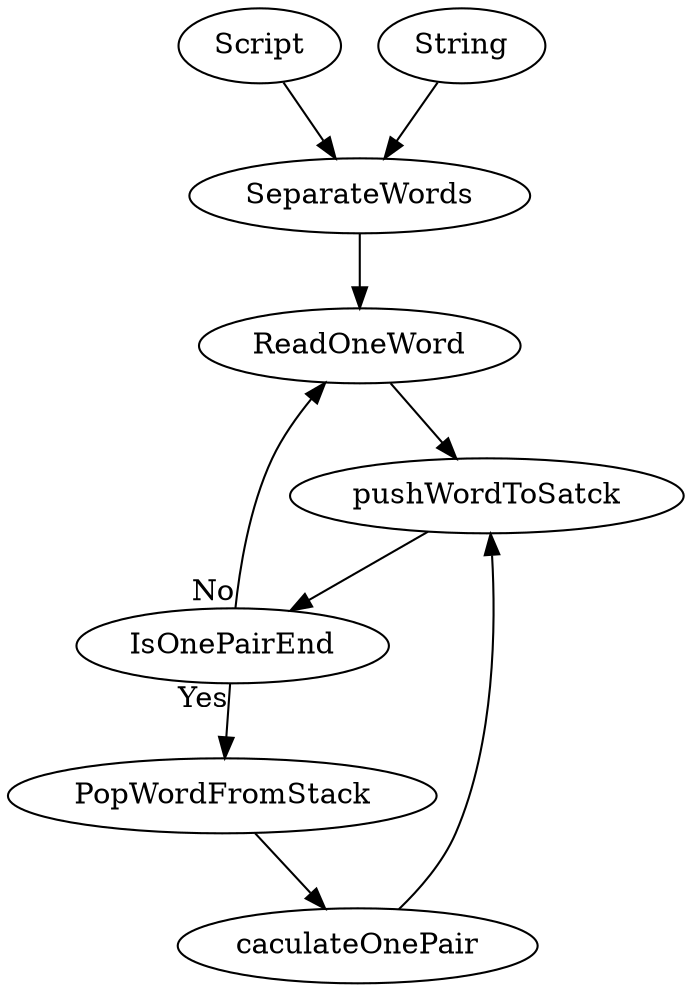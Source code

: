 digraph test1{
Script-> SeparateWords
String ->SeparateWords
SeparateWords -> ReadOneWord -> pushWordToSatck -> IsOnePairEnd
IsOnePairEnd -> PopWordFromStack  [taillabel = "Yes"]  
PopWordFromStack -> caculateOnePair -> pushWordToSatck
IsOnePairEnd -> ReadOneWord  [taillabel = "No"]


}
